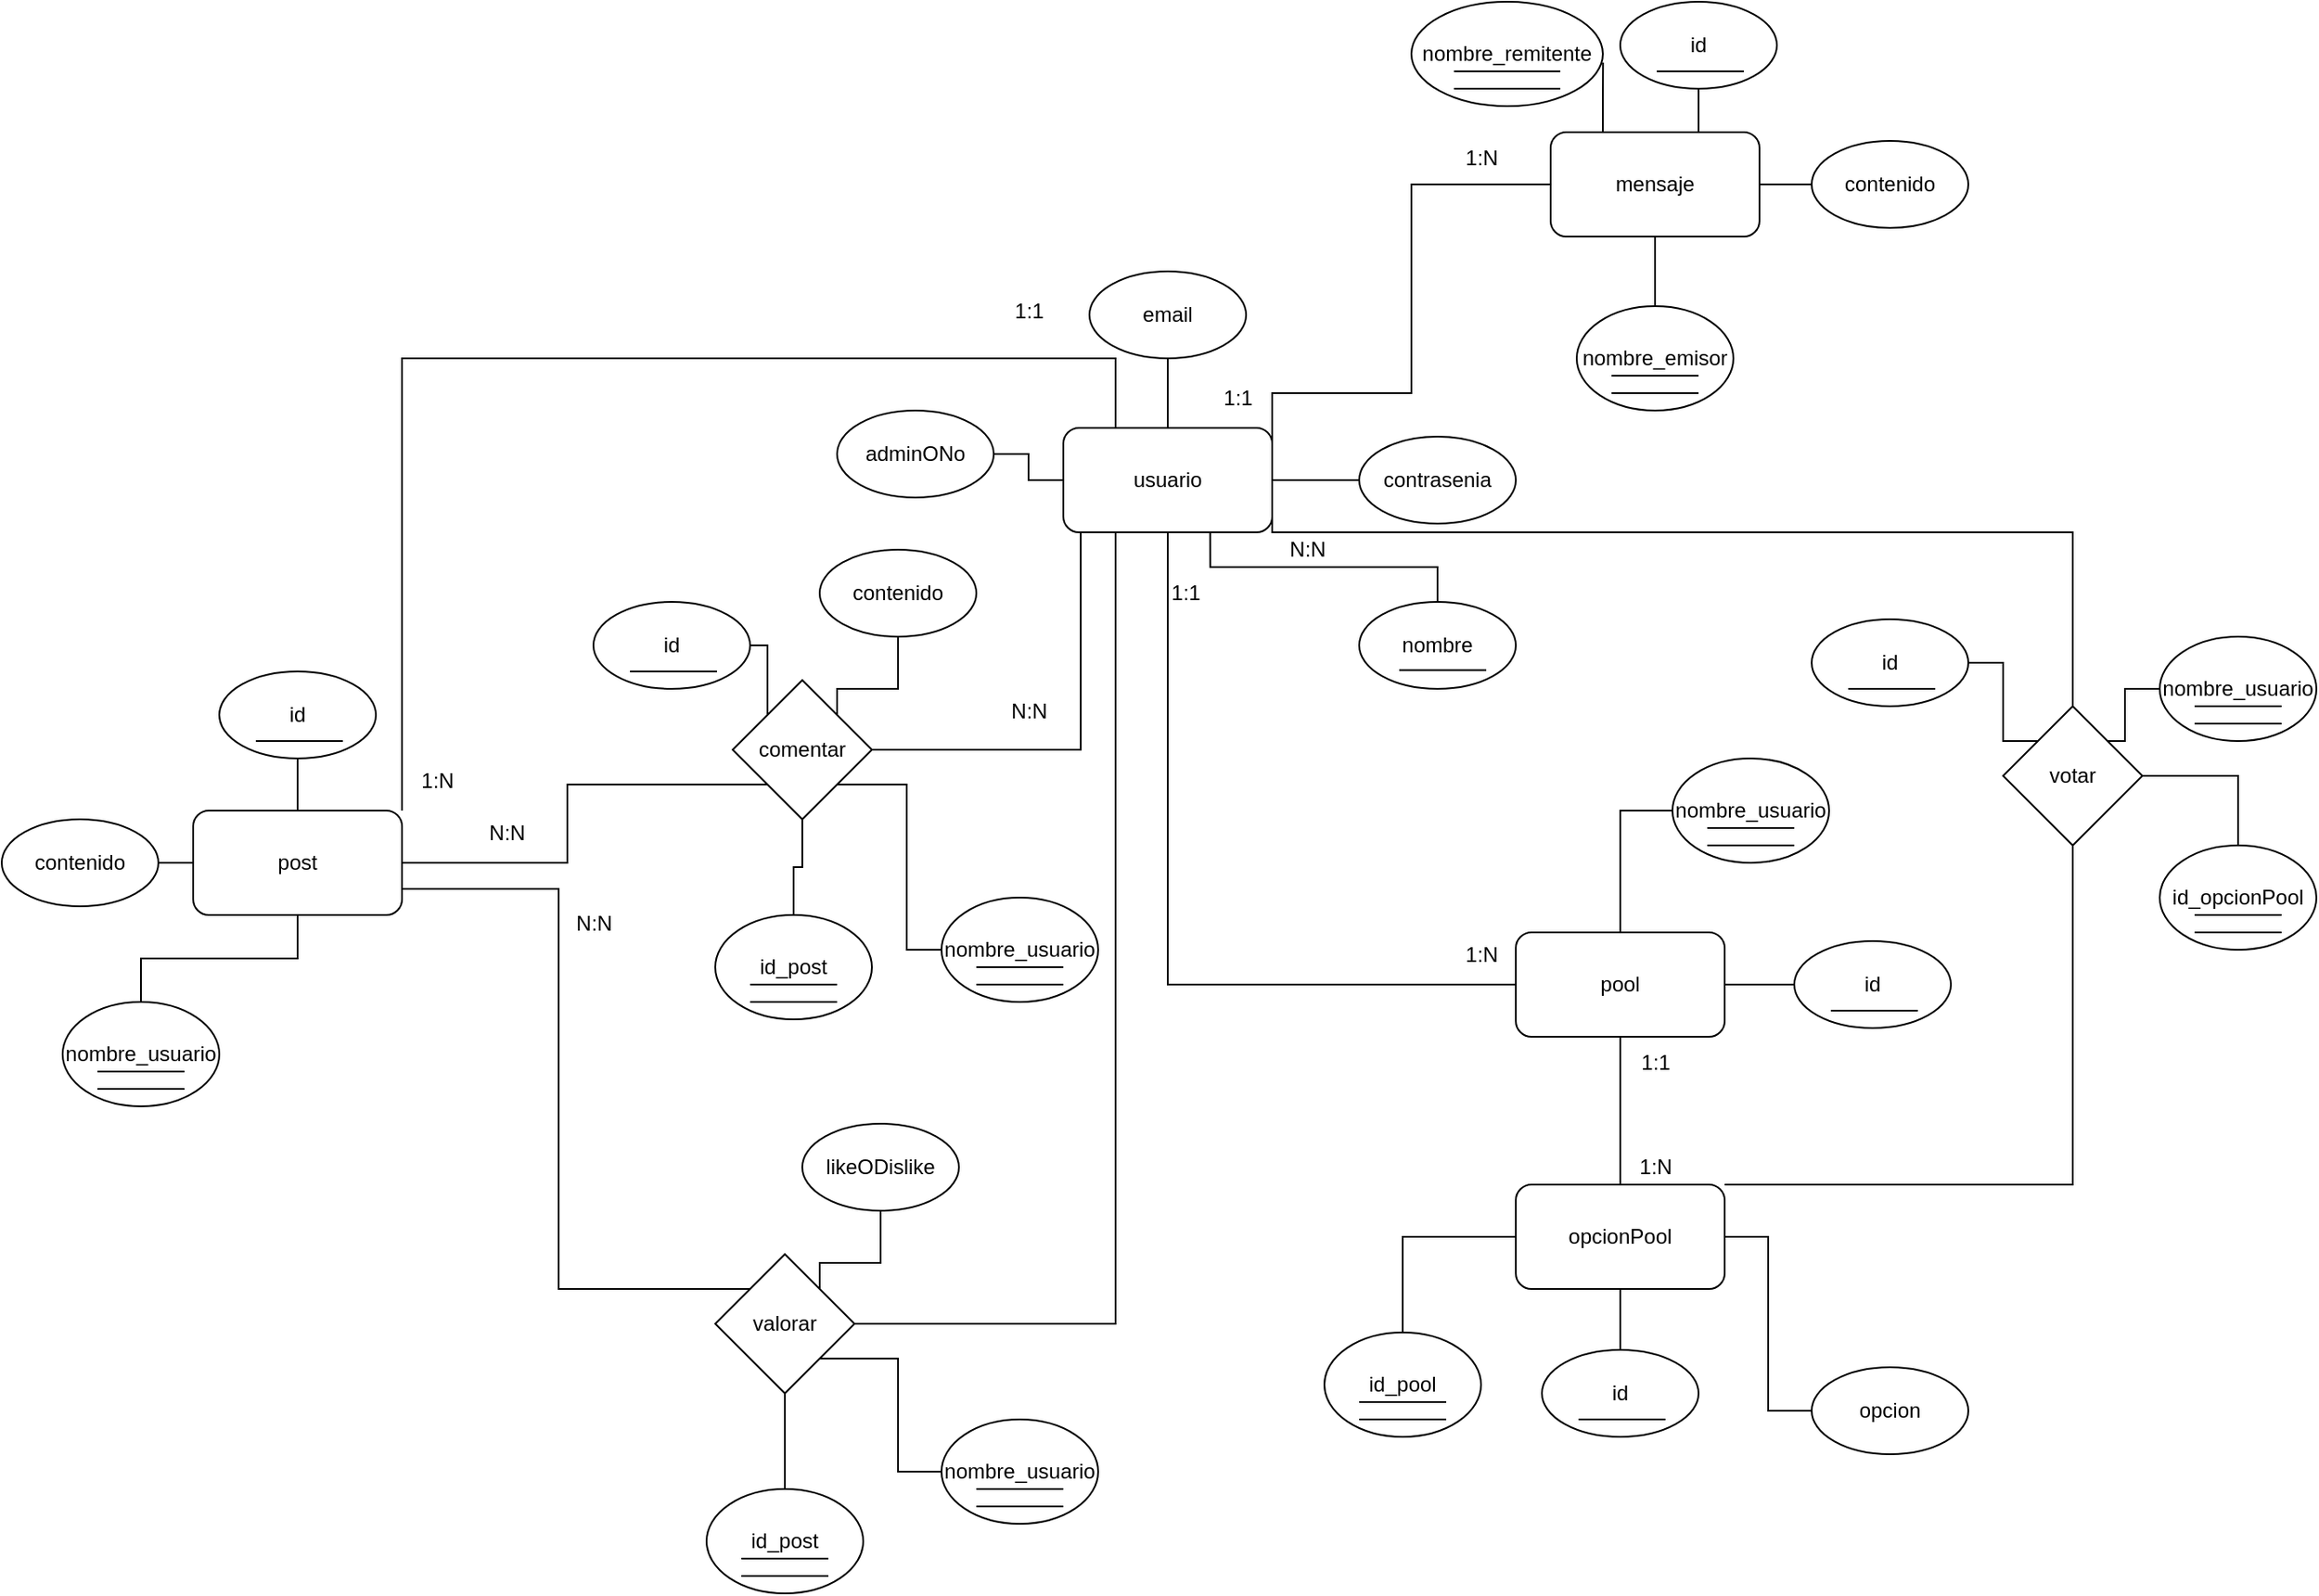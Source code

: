 <mxfile version="21.2.1" type="device">
  <diagram name="Página-1" id="gjPFH6qhqERszsmAGIeW">
    <mxGraphModel dx="2823" dy="2674" grid="1" gridSize="10" guides="1" tooltips="1" connect="1" arrows="1" fold="1" page="1" pageScale="1" pageWidth="827" pageHeight="1169" math="0" shadow="0">
      <root>
        <mxCell id="0" />
        <mxCell id="1" parent="0" />
        <mxCell id="IjSkQmt7Pv5R0Hn1wKeA-27" style="edgeStyle=orthogonalEdgeStyle;rounded=0;orthogonalLoop=1;jettySize=auto;html=1;exitX=0.5;exitY=0;exitDx=0;exitDy=0;entryX=0.5;entryY=1;entryDx=0;entryDy=0;endArrow=none;endFill=0;" parent="1" source="IjSkQmt7Pv5R0Hn1wKeA-3" target="IjSkQmt7Pv5R0Hn1wKeA-8" edge="1">
          <mxGeometry relative="1" as="geometry" />
        </mxCell>
        <mxCell id="IjSkQmt7Pv5R0Hn1wKeA-40" style="edgeStyle=orthogonalEdgeStyle;rounded=0;orthogonalLoop=1;jettySize=auto;html=1;exitX=0;exitY=0.75;exitDx=0;exitDy=0;entryX=1;entryY=0.5;entryDx=0;entryDy=0;endArrow=none;endFill=0;" parent="1" source="IjSkQmt7Pv5R0Hn1wKeA-3" target="IjSkQmt7Pv5R0Hn1wKeA-38" edge="1">
          <mxGeometry relative="1" as="geometry">
            <Array as="points">
              <mxPoint x="360" y="195" />
              <mxPoint x="360" y="335" />
            </Array>
          </mxGeometry>
        </mxCell>
        <mxCell id="IjSkQmt7Pv5R0Hn1wKeA-63" style="edgeStyle=orthogonalEdgeStyle;rounded=0;orthogonalLoop=1;jettySize=auto;html=1;exitX=0.25;exitY=0;exitDx=0;exitDy=0;entryX=1;entryY=0;entryDx=0;entryDy=0;endArrow=none;endFill=0;" parent="1" source="IjSkQmt7Pv5R0Hn1wKeA-3" target="IjSkQmt7Pv5R0Hn1wKeA-13" edge="1">
          <mxGeometry relative="1" as="geometry">
            <Array as="points">
              <mxPoint x="380" y="110" />
              <mxPoint x="-30" y="110" />
            </Array>
          </mxGeometry>
        </mxCell>
        <mxCell id="IjSkQmt7Pv5R0Hn1wKeA-113" style="edgeStyle=orthogonalEdgeStyle;rounded=0;orthogonalLoop=1;jettySize=auto;html=1;exitX=1;exitY=0.25;exitDx=0;exitDy=0;entryX=0;entryY=0.5;entryDx=0;entryDy=0;endArrow=none;endFill=0;" parent="1" source="IjSkQmt7Pv5R0Hn1wKeA-3" target="IjSkQmt7Pv5R0Hn1wKeA-90" edge="1">
          <mxGeometry relative="1" as="geometry">
            <Array as="points">
              <mxPoint x="470" y="130" />
              <mxPoint x="550" y="130" />
              <mxPoint x="550" y="10" />
            </Array>
          </mxGeometry>
        </mxCell>
        <mxCell id="IjSkQmt7Pv5R0Hn1wKeA-123" style="edgeStyle=orthogonalEdgeStyle;rounded=0;orthogonalLoop=1;jettySize=auto;html=1;exitX=0;exitY=0.5;exitDx=0;exitDy=0;entryX=1;entryY=0.5;entryDx=0;entryDy=0;endArrow=none;endFill=0;" parent="1" source="IjSkQmt7Pv5R0Hn1wKeA-3" target="IjSkQmt7Pv5R0Hn1wKeA-122" edge="1">
          <mxGeometry relative="1" as="geometry" />
        </mxCell>
        <mxCell id="IjSkQmt7Pv5R0Hn1wKeA-156" style="edgeStyle=orthogonalEdgeStyle;rounded=0;orthogonalLoop=1;jettySize=auto;html=1;exitX=0.5;exitY=1;exitDx=0;exitDy=0;entryX=0;entryY=0.5;entryDx=0;entryDy=0;endArrow=none;endFill=0;" parent="1" source="IjSkQmt7Pv5R0Hn1wKeA-3" target="IjSkQmt7Pv5R0Hn1wKeA-124" edge="1">
          <mxGeometry relative="1" as="geometry" />
        </mxCell>
        <mxCell id="IjSkQmt7Pv5R0Hn1wKeA-166" style="edgeStyle=orthogonalEdgeStyle;rounded=0;orthogonalLoop=1;jettySize=auto;html=1;exitX=1;exitY=0.75;exitDx=0;exitDy=0;entryX=0.5;entryY=0;entryDx=0;entryDy=0;endArrow=none;endFill=0;" parent="1" source="IjSkQmt7Pv5R0Hn1wKeA-3" target="IjSkQmt7Pv5R0Hn1wKeA-167" edge="1">
          <mxGeometry relative="1" as="geometry">
            <mxPoint x="930" y="310" as="targetPoint" />
            <Array as="points">
              <mxPoint x="470" y="210" />
              <mxPoint x="930" y="210" />
            </Array>
          </mxGeometry>
        </mxCell>
        <mxCell id="IjSkQmt7Pv5R0Hn1wKeA-3" value="usuario" style="rounded=1;whiteSpace=wrap;html=1;" parent="1" vertex="1">
          <mxGeometry x="350" y="150" width="120" height="60" as="geometry" />
        </mxCell>
        <mxCell id="IjSkQmt7Pv5R0Hn1wKeA-9" style="edgeStyle=orthogonalEdgeStyle;rounded=0;orthogonalLoop=1;jettySize=auto;html=1;exitX=0.5;exitY=0;exitDx=0;exitDy=0;entryX=0.703;entryY=0.994;entryDx=0;entryDy=0;endArrow=none;endFill=0;entryPerimeter=0;" parent="1" source="IjSkQmt7Pv5R0Hn1wKeA-5" target="IjSkQmt7Pv5R0Hn1wKeA-3" edge="1">
          <mxGeometry relative="1" as="geometry" />
        </mxCell>
        <mxCell id="IjSkQmt7Pv5R0Hn1wKeA-10" style="edgeStyle=orthogonalEdgeStyle;rounded=0;orthogonalLoop=1;jettySize=auto;html=1;exitX=0;exitY=0.5;exitDx=0;exitDy=0;entryX=1;entryY=0.5;entryDx=0;entryDy=0;endArrow=none;endFill=0;" parent="1" source="IjSkQmt7Pv5R0Hn1wKeA-6" target="IjSkQmt7Pv5R0Hn1wKeA-3" edge="1">
          <mxGeometry relative="1" as="geometry" />
        </mxCell>
        <mxCell id="IjSkQmt7Pv5R0Hn1wKeA-6" value="contrasenia" style="ellipse;whiteSpace=wrap;html=1;" parent="1" vertex="1">
          <mxGeometry x="520" y="155" width="90" height="50" as="geometry" />
        </mxCell>
        <mxCell id="IjSkQmt7Pv5R0Hn1wKeA-8" value="email" style="ellipse;whiteSpace=wrap;html=1;" parent="1" vertex="1">
          <mxGeometry x="365" y="60" width="90" height="50" as="geometry" />
        </mxCell>
        <mxCell id="IjSkQmt7Pv5R0Hn1wKeA-28" style="edgeStyle=orthogonalEdgeStyle;rounded=0;orthogonalLoop=1;jettySize=auto;html=1;exitX=0.5;exitY=0;exitDx=0;exitDy=0;entryX=0.5;entryY=1;entryDx=0;entryDy=0;endArrow=none;endFill=0;" parent="1" source="IjSkQmt7Pv5R0Hn1wKeA-13" target="IjSkQmt7Pv5R0Hn1wKeA-18" edge="1">
          <mxGeometry relative="1" as="geometry" />
        </mxCell>
        <mxCell id="IjSkQmt7Pv5R0Hn1wKeA-33" style="edgeStyle=orthogonalEdgeStyle;rounded=0;orthogonalLoop=1;jettySize=auto;html=1;exitX=0.5;exitY=1;exitDx=0;exitDy=0;entryX=0.5;entryY=0;entryDx=0;entryDy=0;endArrow=none;endFill=0;" parent="1" source="IjSkQmt7Pv5R0Hn1wKeA-13" target="IjSkQmt7Pv5R0Hn1wKeA-17" edge="1">
          <mxGeometry relative="1" as="geometry" />
        </mxCell>
        <mxCell id="IjSkQmt7Pv5R0Hn1wKeA-34" style="edgeStyle=orthogonalEdgeStyle;rounded=0;orthogonalLoop=1;jettySize=auto;html=1;exitX=0;exitY=0.5;exitDx=0;exitDy=0;entryX=1;entryY=0.5;entryDx=0;entryDy=0;endArrow=none;endFill=0;" parent="1" source="IjSkQmt7Pv5R0Hn1wKeA-13" target="IjSkQmt7Pv5R0Hn1wKeA-23" edge="1">
          <mxGeometry relative="1" as="geometry" />
        </mxCell>
        <mxCell id="IjSkQmt7Pv5R0Hn1wKeA-39" style="edgeStyle=orthogonalEdgeStyle;rounded=0;orthogonalLoop=1;jettySize=auto;html=1;entryX=0;entryY=1;entryDx=0;entryDy=0;endArrow=none;endFill=0;" parent="1" source="IjSkQmt7Pv5R0Hn1wKeA-13" target="IjSkQmt7Pv5R0Hn1wKeA-38" edge="1">
          <mxGeometry relative="1" as="geometry" />
        </mxCell>
        <mxCell id="IjSkQmt7Pv5R0Hn1wKeA-13" value="post" style="rounded=1;whiteSpace=wrap;html=1;" parent="1" vertex="1">
          <mxGeometry x="-150" y="370" width="120" height="60" as="geometry" />
        </mxCell>
        <mxCell id="IjSkQmt7Pv5R0Hn1wKeA-23" value="contenido&lt;br&gt;" style="ellipse;whiteSpace=wrap;html=1;" parent="1" vertex="1">
          <mxGeometry x="-260" y="375" width="90" height="50" as="geometry" />
        </mxCell>
        <mxCell id="IjSkQmt7Pv5R0Hn1wKeA-29" value="" style="group" parent="1" vertex="1" connectable="0">
          <mxGeometry x="520" y="250" width="90" height="50" as="geometry" />
        </mxCell>
        <mxCell id="IjSkQmt7Pv5R0Hn1wKeA-5" value="nombre" style="ellipse;whiteSpace=wrap;html=1;" parent="IjSkQmt7Pv5R0Hn1wKeA-29" vertex="1">
          <mxGeometry width="90" height="50" as="geometry" />
        </mxCell>
        <mxCell id="IjSkQmt7Pv5R0Hn1wKeA-15" value="" style="endArrow=none;html=1;rounded=0;" parent="IjSkQmt7Pv5R0Hn1wKeA-29" edge="1">
          <mxGeometry width="50" height="50" relative="1" as="geometry">
            <mxPoint x="23" y="39.31" as="sourcePoint" />
            <mxPoint x="73" y="39.31" as="targetPoint" />
          </mxGeometry>
        </mxCell>
        <mxCell id="IjSkQmt7Pv5R0Hn1wKeA-30" value="" style="group" parent="1" vertex="1" connectable="0">
          <mxGeometry x="-135" y="290" width="90" height="50" as="geometry" />
        </mxCell>
        <mxCell id="IjSkQmt7Pv5R0Hn1wKeA-18" value="id" style="ellipse;whiteSpace=wrap;html=1;" parent="IjSkQmt7Pv5R0Hn1wKeA-30" vertex="1">
          <mxGeometry width="90" height="50" as="geometry" />
        </mxCell>
        <mxCell id="IjSkQmt7Pv5R0Hn1wKeA-19" value="" style="endArrow=none;html=1;rounded=0;" parent="IjSkQmt7Pv5R0Hn1wKeA-30" edge="1">
          <mxGeometry width="50" height="50" relative="1" as="geometry">
            <mxPoint x="21" y="40" as="sourcePoint" />
            <mxPoint x="71" y="40" as="targetPoint" />
          </mxGeometry>
        </mxCell>
        <mxCell id="IjSkQmt7Pv5R0Hn1wKeA-31" value="" style="group" parent="1" vertex="1" connectable="0">
          <mxGeometry x="-225" y="480" width="90" height="60" as="geometry" />
        </mxCell>
        <mxCell id="IjSkQmt7Pv5R0Hn1wKeA-16" value="" style="endArrow=none;html=1;rounded=0;" parent="IjSkQmt7Pv5R0Hn1wKeA-31" edge="1">
          <mxGeometry width="50" height="50" relative="1" as="geometry">
            <mxPoint x="20" y="50" as="sourcePoint" />
            <mxPoint x="70" y="50" as="targetPoint" />
          </mxGeometry>
        </mxCell>
        <mxCell id="IjSkQmt7Pv5R0Hn1wKeA-17" value="nombre_usuario" style="ellipse;whiteSpace=wrap;html=1;" parent="IjSkQmt7Pv5R0Hn1wKeA-31" vertex="1">
          <mxGeometry width="90" height="60" as="geometry" />
        </mxCell>
        <mxCell id="IjSkQmt7Pv5R0Hn1wKeA-20" value="" style="endArrow=none;html=1;rounded=0;" parent="IjSkQmt7Pv5R0Hn1wKeA-31" edge="1">
          <mxGeometry width="50" height="50" relative="1" as="geometry">
            <mxPoint x="20" y="50" as="sourcePoint" />
            <mxPoint x="70" y="50" as="targetPoint" />
          </mxGeometry>
        </mxCell>
        <mxCell id="IjSkQmt7Pv5R0Hn1wKeA-21" value="" style="endArrow=none;html=1;rounded=0;" parent="IjSkQmt7Pv5R0Hn1wKeA-31" edge="1">
          <mxGeometry width="50" height="50" relative="1" as="geometry">
            <mxPoint x="20" y="40" as="sourcePoint" />
            <mxPoint x="70" y="40" as="targetPoint" />
          </mxGeometry>
        </mxCell>
        <mxCell id="IjSkQmt7Pv5R0Hn1wKeA-58" style="edgeStyle=orthogonalEdgeStyle;rounded=0;orthogonalLoop=1;jettySize=auto;html=1;exitX=1;exitY=1;exitDx=0;exitDy=0;entryX=0;entryY=0.5;entryDx=0;entryDy=0;endArrow=none;endFill=0;" parent="1" source="IjSkQmt7Pv5R0Hn1wKeA-38" target="IjSkQmt7Pv5R0Hn1wKeA-49" edge="1">
          <mxGeometry relative="1" as="geometry" />
        </mxCell>
        <mxCell id="IjSkQmt7Pv5R0Hn1wKeA-59" style="edgeStyle=orthogonalEdgeStyle;rounded=0;orthogonalLoop=1;jettySize=auto;html=1;exitX=0;exitY=0;exitDx=0;exitDy=0;entryX=0.983;entryY=0.383;entryDx=0;entryDy=0;endArrow=none;endFill=0;entryPerimeter=0;" parent="1" source="IjSkQmt7Pv5R0Hn1wKeA-38" target="IjSkQmt7Pv5R0Hn1wKeA-44" edge="1">
          <mxGeometry relative="1" as="geometry" />
        </mxCell>
        <mxCell id="IjSkQmt7Pv5R0Hn1wKeA-60" style="edgeStyle=orthogonalEdgeStyle;rounded=0;orthogonalLoop=1;jettySize=auto;html=1;exitX=1;exitY=0;exitDx=0;exitDy=0;entryX=0.5;entryY=1;entryDx=0;entryDy=0;endArrow=none;endFill=0;" parent="1" source="IjSkQmt7Pv5R0Hn1wKeA-38" target="IjSkQmt7Pv5R0Hn1wKeA-46" edge="1">
          <mxGeometry relative="1" as="geometry">
            <Array as="points">
              <mxPoint x="220" y="300" />
              <mxPoint x="255" y="300" />
            </Array>
          </mxGeometry>
        </mxCell>
        <mxCell id="IjSkQmt7Pv5R0Hn1wKeA-62" style="edgeStyle=orthogonalEdgeStyle;rounded=0;orthogonalLoop=1;jettySize=auto;html=1;exitX=0.5;exitY=1;exitDx=0;exitDy=0;entryX=0.5;entryY=0;entryDx=0;entryDy=0;endArrow=none;endFill=0;" parent="1" source="IjSkQmt7Pv5R0Hn1wKeA-38" target="IjSkQmt7Pv5R0Hn1wKeA-54" edge="1">
          <mxGeometry relative="1" as="geometry" />
        </mxCell>
        <mxCell id="IjSkQmt7Pv5R0Hn1wKeA-38" value="comentar" style="rhombus;whiteSpace=wrap;html=1;" parent="1" vertex="1">
          <mxGeometry x="160" y="295" width="80" height="80" as="geometry" />
        </mxCell>
        <mxCell id="IjSkQmt7Pv5R0Hn1wKeA-43" value="" style="group" parent="1" vertex="1" connectable="0">
          <mxGeometry x="80" y="250" width="90" height="50" as="geometry" />
        </mxCell>
        <mxCell id="IjSkQmt7Pv5R0Hn1wKeA-44" value="id" style="ellipse;whiteSpace=wrap;html=1;" parent="IjSkQmt7Pv5R0Hn1wKeA-43" vertex="1">
          <mxGeometry width="90" height="50" as="geometry" />
        </mxCell>
        <mxCell id="IjSkQmt7Pv5R0Hn1wKeA-45" value="" style="endArrow=none;html=1;rounded=0;" parent="IjSkQmt7Pv5R0Hn1wKeA-43" edge="1">
          <mxGeometry width="50" height="50" relative="1" as="geometry">
            <mxPoint x="21" y="40" as="sourcePoint" />
            <mxPoint x="71" y="40" as="targetPoint" />
          </mxGeometry>
        </mxCell>
        <mxCell id="IjSkQmt7Pv5R0Hn1wKeA-46" value="contenido&lt;br&gt;" style="ellipse;whiteSpace=wrap;html=1;" parent="1" vertex="1">
          <mxGeometry x="210" y="220" width="90" height="50" as="geometry" />
        </mxCell>
        <mxCell id="IjSkQmt7Pv5R0Hn1wKeA-47" value="" style="group" parent="1" vertex="1" connectable="0">
          <mxGeometry x="280" y="420" width="90" height="60" as="geometry" />
        </mxCell>
        <mxCell id="IjSkQmt7Pv5R0Hn1wKeA-48" value="" style="endArrow=none;html=1;rounded=0;" parent="IjSkQmt7Pv5R0Hn1wKeA-47" edge="1">
          <mxGeometry width="50" height="50" relative="1" as="geometry">
            <mxPoint x="20" y="50" as="sourcePoint" />
            <mxPoint x="70" y="50" as="targetPoint" />
          </mxGeometry>
        </mxCell>
        <mxCell id="IjSkQmt7Pv5R0Hn1wKeA-49" value="nombre_usuario" style="ellipse;whiteSpace=wrap;html=1;" parent="IjSkQmt7Pv5R0Hn1wKeA-47" vertex="1">
          <mxGeometry width="90" height="60" as="geometry" />
        </mxCell>
        <mxCell id="IjSkQmt7Pv5R0Hn1wKeA-50" value="" style="endArrow=none;html=1;rounded=0;" parent="IjSkQmt7Pv5R0Hn1wKeA-47" edge="1">
          <mxGeometry width="50" height="50" relative="1" as="geometry">
            <mxPoint x="20" y="50" as="sourcePoint" />
            <mxPoint x="70" y="50" as="targetPoint" />
          </mxGeometry>
        </mxCell>
        <mxCell id="IjSkQmt7Pv5R0Hn1wKeA-51" value="" style="endArrow=none;html=1;rounded=0;" parent="IjSkQmt7Pv5R0Hn1wKeA-47" edge="1">
          <mxGeometry width="50" height="50" relative="1" as="geometry">
            <mxPoint x="20" y="40" as="sourcePoint" />
            <mxPoint x="70" y="40" as="targetPoint" />
          </mxGeometry>
        </mxCell>
        <mxCell id="IjSkQmt7Pv5R0Hn1wKeA-52" value="" style="group" parent="1" vertex="1" connectable="0">
          <mxGeometry x="150" y="430" width="90" height="60" as="geometry" />
        </mxCell>
        <mxCell id="IjSkQmt7Pv5R0Hn1wKeA-53" value="" style="endArrow=none;html=1;rounded=0;" parent="IjSkQmt7Pv5R0Hn1wKeA-52" edge="1">
          <mxGeometry width="50" height="50" relative="1" as="geometry">
            <mxPoint x="20" y="50" as="sourcePoint" />
            <mxPoint x="70" y="50" as="targetPoint" />
          </mxGeometry>
        </mxCell>
        <mxCell id="IjSkQmt7Pv5R0Hn1wKeA-54" value="id_post" style="ellipse;whiteSpace=wrap;html=1;" parent="IjSkQmt7Pv5R0Hn1wKeA-52" vertex="1">
          <mxGeometry width="90" height="60" as="geometry" />
        </mxCell>
        <mxCell id="IjSkQmt7Pv5R0Hn1wKeA-55" value="" style="endArrow=none;html=1;rounded=0;" parent="IjSkQmt7Pv5R0Hn1wKeA-52" edge="1">
          <mxGeometry width="50" height="50" relative="1" as="geometry">
            <mxPoint x="20" y="50" as="sourcePoint" />
            <mxPoint x="70" y="50" as="targetPoint" />
          </mxGeometry>
        </mxCell>
        <mxCell id="IjSkQmt7Pv5R0Hn1wKeA-56" value="" style="endArrow=none;html=1;rounded=0;" parent="IjSkQmt7Pv5R0Hn1wKeA-52" edge="1">
          <mxGeometry width="50" height="50" relative="1" as="geometry">
            <mxPoint x="20" y="40" as="sourcePoint" />
            <mxPoint x="70" y="40" as="targetPoint" />
          </mxGeometry>
        </mxCell>
        <mxCell id="IjSkQmt7Pv5R0Hn1wKeA-64" value="1:N" style="text;html=1;align=center;verticalAlign=middle;resizable=0;points=[];autosize=1;strokeColor=none;fillColor=none;" parent="1" vertex="1">
          <mxGeometry x="-30" y="338" width="40" height="30" as="geometry" />
        </mxCell>
        <mxCell id="IjSkQmt7Pv5R0Hn1wKeA-65" value="1:1" style="text;html=1;align=center;verticalAlign=middle;resizable=0;points=[];autosize=1;strokeColor=none;fillColor=none;" parent="1" vertex="1">
          <mxGeometry x="310" y="68" width="40" height="30" as="geometry" />
        </mxCell>
        <mxCell id="IjSkQmt7Pv5R0Hn1wKeA-66" value="N:N" style="text;html=1;align=center;verticalAlign=middle;resizable=0;points=[];autosize=1;strokeColor=none;fillColor=none;" parent="1" vertex="1">
          <mxGeometry x="10" y="368" width="40" height="30" as="geometry" />
        </mxCell>
        <mxCell id="IjSkQmt7Pv5R0Hn1wKeA-67" value="N:N" style="text;html=1;align=center;verticalAlign=middle;resizable=0;points=[];autosize=1;strokeColor=none;fillColor=none;" parent="1" vertex="1">
          <mxGeometry x="310" y="298" width="40" height="30" as="geometry" />
        </mxCell>
        <mxCell id="IjSkQmt7Pv5R0Hn1wKeA-68" style="edgeStyle=orthogonalEdgeStyle;rounded=0;orthogonalLoop=1;jettySize=auto;html=1;exitX=1;exitY=1;exitDx=0;exitDy=0;entryX=0;entryY=0.5;entryDx=0;entryDy=0;endArrow=none;endFill=0;" parent="1" source="IjSkQmt7Pv5R0Hn1wKeA-72" target="IjSkQmt7Pv5R0Hn1wKeA-79" edge="1">
          <mxGeometry relative="1" as="geometry" />
        </mxCell>
        <mxCell id="IjSkQmt7Pv5R0Hn1wKeA-70" style="edgeStyle=orthogonalEdgeStyle;rounded=0;orthogonalLoop=1;jettySize=auto;html=1;exitX=1;exitY=0;exitDx=0;exitDy=0;entryX=0.5;entryY=1;entryDx=0;entryDy=0;endArrow=none;endFill=0;" parent="1" source="IjSkQmt7Pv5R0Hn1wKeA-72" target="IjSkQmt7Pv5R0Hn1wKeA-76" edge="1">
          <mxGeometry relative="1" as="geometry">
            <Array as="points">
              <mxPoint x="210" y="630" />
              <mxPoint x="245" y="630" />
            </Array>
          </mxGeometry>
        </mxCell>
        <mxCell id="IjSkQmt7Pv5R0Hn1wKeA-71" style="edgeStyle=orthogonalEdgeStyle;rounded=0;orthogonalLoop=1;jettySize=auto;html=1;exitX=0.5;exitY=1;exitDx=0;exitDy=0;entryX=0.5;entryY=0;entryDx=0;entryDy=0;endArrow=none;endFill=0;" parent="1" source="IjSkQmt7Pv5R0Hn1wKeA-72" target="IjSkQmt7Pv5R0Hn1wKeA-84" edge="1">
          <mxGeometry relative="1" as="geometry" />
        </mxCell>
        <mxCell id="IjSkQmt7Pv5R0Hn1wKeA-88" style="edgeStyle=orthogonalEdgeStyle;rounded=0;orthogonalLoop=1;jettySize=auto;html=1;exitX=0;exitY=0;exitDx=0;exitDy=0;entryX=1;entryY=0.75;entryDx=0;entryDy=0;endArrow=none;endFill=0;" parent="1" source="IjSkQmt7Pv5R0Hn1wKeA-72" target="IjSkQmt7Pv5R0Hn1wKeA-13" edge="1">
          <mxGeometry relative="1" as="geometry" />
        </mxCell>
        <mxCell id="IjSkQmt7Pv5R0Hn1wKeA-89" style="edgeStyle=orthogonalEdgeStyle;rounded=0;orthogonalLoop=1;jettySize=auto;html=1;exitX=1;exitY=0.5;exitDx=0;exitDy=0;entryX=0.25;entryY=1;entryDx=0;entryDy=0;endArrow=none;endFill=0;" parent="1" source="IjSkQmt7Pv5R0Hn1wKeA-72" target="IjSkQmt7Pv5R0Hn1wKeA-3" edge="1">
          <mxGeometry relative="1" as="geometry">
            <Array as="points">
              <mxPoint x="380" y="665" />
            </Array>
          </mxGeometry>
        </mxCell>
        <mxCell id="IjSkQmt7Pv5R0Hn1wKeA-72" value="valorar" style="rhombus;whiteSpace=wrap;html=1;" parent="1" vertex="1">
          <mxGeometry x="150" y="625" width="80" height="80" as="geometry" />
        </mxCell>
        <mxCell id="IjSkQmt7Pv5R0Hn1wKeA-76" value="likeODislike" style="ellipse;whiteSpace=wrap;html=1;" parent="1" vertex="1">
          <mxGeometry x="200" y="550" width="90" height="50" as="geometry" />
        </mxCell>
        <mxCell id="IjSkQmt7Pv5R0Hn1wKeA-77" value="" style="group" parent="1" vertex="1" connectable="0">
          <mxGeometry x="280" y="720" width="90" height="60" as="geometry" />
        </mxCell>
        <mxCell id="IjSkQmt7Pv5R0Hn1wKeA-78" value="" style="endArrow=none;html=1;rounded=0;" parent="IjSkQmt7Pv5R0Hn1wKeA-77" edge="1">
          <mxGeometry width="50" height="50" relative="1" as="geometry">
            <mxPoint x="20" y="50" as="sourcePoint" />
            <mxPoint x="70" y="50" as="targetPoint" />
          </mxGeometry>
        </mxCell>
        <mxCell id="IjSkQmt7Pv5R0Hn1wKeA-79" value="nombre_usuario" style="ellipse;whiteSpace=wrap;html=1;" parent="IjSkQmt7Pv5R0Hn1wKeA-77" vertex="1">
          <mxGeometry width="90" height="60" as="geometry" />
        </mxCell>
        <mxCell id="IjSkQmt7Pv5R0Hn1wKeA-80" value="" style="endArrow=none;html=1;rounded=0;" parent="IjSkQmt7Pv5R0Hn1wKeA-77" edge="1">
          <mxGeometry width="50" height="50" relative="1" as="geometry">
            <mxPoint x="20" y="50" as="sourcePoint" />
            <mxPoint x="70" y="50" as="targetPoint" />
          </mxGeometry>
        </mxCell>
        <mxCell id="IjSkQmt7Pv5R0Hn1wKeA-81" value="" style="endArrow=none;html=1;rounded=0;" parent="IjSkQmt7Pv5R0Hn1wKeA-77" edge="1">
          <mxGeometry width="50" height="50" relative="1" as="geometry">
            <mxPoint x="20" y="40" as="sourcePoint" />
            <mxPoint x="70" y="40" as="targetPoint" />
          </mxGeometry>
        </mxCell>
        <mxCell id="IjSkQmt7Pv5R0Hn1wKeA-82" value="" style="group" parent="1" vertex="1" connectable="0">
          <mxGeometry x="145" y="760" width="90" height="60" as="geometry" />
        </mxCell>
        <mxCell id="IjSkQmt7Pv5R0Hn1wKeA-83" value="" style="endArrow=none;html=1;rounded=0;" parent="IjSkQmt7Pv5R0Hn1wKeA-82" edge="1">
          <mxGeometry width="50" height="50" relative="1" as="geometry">
            <mxPoint x="20" y="50" as="sourcePoint" />
            <mxPoint x="70" y="50" as="targetPoint" />
          </mxGeometry>
        </mxCell>
        <mxCell id="IjSkQmt7Pv5R0Hn1wKeA-84" value="id_post" style="ellipse;whiteSpace=wrap;html=1;" parent="IjSkQmt7Pv5R0Hn1wKeA-82" vertex="1">
          <mxGeometry width="90" height="60" as="geometry" />
        </mxCell>
        <mxCell id="IjSkQmt7Pv5R0Hn1wKeA-85" value="" style="endArrow=none;html=1;rounded=0;" parent="IjSkQmt7Pv5R0Hn1wKeA-82" edge="1">
          <mxGeometry width="50" height="50" relative="1" as="geometry">
            <mxPoint x="20" y="50" as="sourcePoint" />
            <mxPoint x="70" y="50" as="targetPoint" />
          </mxGeometry>
        </mxCell>
        <mxCell id="IjSkQmt7Pv5R0Hn1wKeA-86" value="" style="endArrow=none;html=1;rounded=0;" parent="IjSkQmt7Pv5R0Hn1wKeA-82" edge="1">
          <mxGeometry width="50" height="50" relative="1" as="geometry">
            <mxPoint x="20" y="40" as="sourcePoint" />
            <mxPoint x="70" y="40" as="targetPoint" />
          </mxGeometry>
        </mxCell>
        <mxCell id="IjSkQmt7Pv5R0Hn1wKeA-114" style="edgeStyle=orthogonalEdgeStyle;rounded=0;orthogonalLoop=1;jettySize=auto;html=1;exitX=0.5;exitY=1;exitDx=0;exitDy=0;entryX=0.5;entryY=0;entryDx=0;entryDy=0;endArrow=none;endFill=0;" parent="1" source="IjSkQmt7Pv5R0Hn1wKeA-90" target="IjSkQmt7Pv5R0Hn1wKeA-102" edge="1">
          <mxGeometry relative="1" as="geometry" />
        </mxCell>
        <mxCell id="IjSkQmt7Pv5R0Hn1wKeA-115" style="edgeStyle=orthogonalEdgeStyle;rounded=0;orthogonalLoop=1;jettySize=auto;html=1;exitX=1;exitY=0.5;exitDx=0;exitDy=0;entryX=0;entryY=0.5;entryDx=0;entryDy=0;endArrow=none;endFill=0;" parent="1" source="IjSkQmt7Pv5R0Hn1wKeA-90" target="IjSkQmt7Pv5R0Hn1wKeA-99" edge="1">
          <mxGeometry relative="1" as="geometry" />
        </mxCell>
        <mxCell id="IjSkQmt7Pv5R0Hn1wKeA-116" style="edgeStyle=orthogonalEdgeStyle;rounded=0;orthogonalLoop=1;jettySize=auto;html=1;exitX=0.75;exitY=0;exitDx=0;exitDy=0;entryX=0.5;entryY=1;entryDx=0;entryDy=0;endArrow=none;endFill=0;" parent="1" source="IjSkQmt7Pv5R0Hn1wKeA-90" target="IjSkQmt7Pv5R0Hn1wKeA-92" edge="1">
          <mxGeometry relative="1" as="geometry" />
        </mxCell>
        <mxCell id="IjSkQmt7Pv5R0Hn1wKeA-121" style="edgeStyle=orthogonalEdgeStyle;rounded=0;orthogonalLoop=1;jettySize=auto;html=1;exitX=0.25;exitY=0;exitDx=0;exitDy=0;endArrow=none;endFill=0;" parent="1" source="IjSkQmt7Pv5R0Hn1wKeA-90" edge="1">
          <mxGeometry relative="1" as="geometry">
            <mxPoint x="660.111" y="-60.0" as="targetPoint" />
          </mxGeometry>
        </mxCell>
        <mxCell id="IjSkQmt7Pv5R0Hn1wKeA-90" value="mensaje" style="rounded=1;whiteSpace=wrap;html=1;" parent="1" vertex="1">
          <mxGeometry x="630" y="-20" width="120" height="60" as="geometry" />
        </mxCell>
        <mxCell id="IjSkQmt7Pv5R0Hn1wKeA-91" value="" style="group" parent="1" vertex="1" connectable="0">
          <mxGeometry x="670" y="-95" width="90" height="50" as="geometry" />
        </mxCell>
        <mxCell id="IjSkQmt7Pv5R0Hn1wKeA-92" value="id" style="ellipse;whiteSpace=wrap;html=1;" parent="IjSkQmt7Pv5R0Hn1wKeA-91" vertex="1">
          <mxGeometry width="90" height="50" as="geometry" />
        </mxCell>
        <mxCell id="IjSkQmt7Pv5R0Hn1wKeA-93" value="" style="endArrow=none;html=1;rounded=0;" parent="IjSkQmt7Pv5R0Hn1wKeA-91" edge="1">
          <mxGeometry width="50" height="50" relative="1" as="geometry">
            <mxPoint x="21" y="40" as="sourcePoint" />
            <mxPoint x="71" y="40" as="targetPoint" />
          </mxGeometry>
        </mxCell>
        <mxCell id="IjSkQmt7Pv5R0Hn1wKeA-97" value="N:N" style="text;html=1;align=center;verticalAlign=middle;resizable=0;points=[];autosize=1;strokeColor=none;fillColor=none;" parent="1" vertex="1">
          <mxGeometry x="60" y="420" width="40" height="30" as="geometry" />
        </mxCell>
        <mxCell id="IjSkQmt7Pv5R0Hn1wKeA-98" value="N:N" style="text;html=1;align=center;verticalAlign=middle;resizable=0;points=[];autosize=1;strokeColor=none;fillColor=none;" parent="1" vertex="1">
          <mxGeometry x="470" y="205" width="40" height="30" as="geometry" />
        </mxCell>
        <mxCell id="IjSkQmt7Pv5R0Hn1wKeA-99" value="contenido&lt;br&gt;" style="ellipse;whiteSpace=wrap;html=1;" parent="1" vertex="1">
          <mxGeometry x="780" y="-15" width="90" height="50" as="geometry" />
        </mxCell>
        <mxCell id="IjSkQmt7Pv5R0Hn1wKeA-100" value="" style="group" parent="1" vertex="1" connectable="0">
          <mxGeometry x="645" y="80" width="90" height="60" as="geometry" />
        </mxCell>
        <mxCell id="IjSkQmt7Pv5R0Hn1wKeA-101" value="" style="endArrow=none;html=1;rounded=0;" parent="IjSkQmt7Pv5R0Hn1wKeA-100" edge="1">
          <mxGeometry width="50" height="50" relative="1" as="geometry">
            <mxPoint x="20" y="50" as="sourcePoint" />
            <mxPoint x="70" y="50" as="targetPoint" />
          </mxGeometry>
        </mxCell>
        <mxCell id="IjSkQmt7Pv5R0Hn1wKeA-102" value="nombre_emisor" style="ellipse;whiteSpace=wrap;html=1;" parent="IjSkQmt7Pv5R0Hn1wKeA-100" vertex="1">
          <mxGeometry width="90" height="60" as="geometry" />
        </mxCell>
        <mxCell id="IjSkQmt7Pv5R0Hn1wKeA-103" value="" style="endArrow=none;html=1;rounded=0;" parent="IjSkQmt7Pv5R0Hn1wKeA-100" edge="1">
          <mxGeometry width="50" height="50" relative="1" as="geometry">
            <mxPoint x="20" y="50" as="sourcePoint" />
            <mxPoint x="70" y="50" as="targetPoint" />
          </mxGeometry>
        </mxCell>
        <mxCell id="IjSkQmt7Pv5R0Hn1wKeA-104" value="" style="endArrow=none;html=1;rounded=0;" parent="IjSkQmt7Pv5R0Hn1wKeA-100" edge="1">
          <mxGeometry width="50" height="50" relative="1" as="geometry">
            <mxPoint x="20" y="40" as="sourcePoint" />
            <mxPoint x="70" y="40" as="targetPoint" />
          </mxGeometry>
        </mxCell>
        <mxCell id="IjSkQmt7Pv5R0Hn1wKeA-105" value="" style="group" parent="1" vertex="1" connectable="0">
          <mxGeometry x="550" y="-95" width="110" height="60" as="geometry" />
        </mxCell>
        <mxCell id="IjSkQmt7Pv5R0Hn1wKeA-106" value="" style="endArrow=none;html=1;rounded=0;" parent="IjSkQmt7Pv5R0Hn1wKeA-105" edge="1">
          <mxGeometry width="50" height="50" relative="1" as="geometry">
            <mxPoint x="24.444" y="50" as="sourcePoint" />
            <mxPoint x="85.556" y="50" as="targetPoint" />
          </mxGeometry>
        </mxCell>
        <mxCell id="IjSkQmt7Pv5R0Hn1wKeA-107" value="nombre_remitente" style="ellipse;whiteSpace=wrap;html=1;" parent="IjSkQmt7Pv5R0Hn1wKeA-105" vertex="1">
          <mxGeometry width="110.0" height="60" as="geometry" />
        </mxCell>
        <mxCell id="IjSkQmt7Pv5R0Hn1wKeA-108" value="" style="endArrow=none;html=1;rounded=0;" parent="IjSkQmt7Pv5R0Hn1wKeA-105" edge="1">
          <mxGeometry width="50" height="50" relative="1" as="geometry">
            <mxPoint x="24.444" y="50" as="sourcePoint" />
            <mxPoint x="85.556" y="50" as="targetPoint" />
          </mxGeometry>
        </mxCell>
        <mxCell id="IjSkQmt7Pv5R0Hn1wKeA-109" value="" style="endArrow=none;html=1;rounded=0;" parent="IjSkQmt7Pv5R0Hn1wKeA-105" edge="1">
          <mxGeometry width="50" height="50" relative="1" as="geometry">
            <mxPoint x="24.444" y="40" as="sourcePoint" />
            <mxPoint x="85.556" y="40" as="targetPoint" />
          </mxGeometry>
        </mxCell>
        <mxCell id="IjSkQmt7Pv5R0Hn1wKeA-111" value="1:N" style="text;html=1;align=center;verticalAlign=middle;resizable=0;points=[];autosize=1;strokeColor=none;fillColor=none;" parent="1" vertex="1">
          <mxGeometry x="570" y="-20" width="40" height="30" as="geometry" />
        </mxCell>
        <mxCell id="IjSkQmt7Pv5R0Hn1wKeA-112" value="1:1" style="text;html=1;align=center;verticalAlign=middle;resizable=0;points=[];autosize=1;strokeColor=none;fillColor=none;" parent="1" vertex="1">
          <mxGeometry x="430" y="118" width="40" height="30" as="geometry" />
        </mxCell>
        <mxCell id="IjSkQmt7Pv5R0Hn1wKeA-122" value="adminONo" style="ellipse;whiteSpace=wrap;html=1;" parent="1" vertex="1">
          <mxGeometry x="220" y="140" width="90" height="50" as="geometry" />
        </mxCell>
        <mxCell id="IjSkQmt7Pv5R0Hn1wKeA-153" style="edgeStyle=orthogonalEdgeStyle;rounded=0;orthogonalLoop=1;jettySize=auto;html=1;exitX=1;exitY=0.5;exitDx=0;exitDy=0;endArrow=none;endFill=0;" parent="1" source="IjSkQmt7Pv5R0Hn1wKeA-124" target="IjSkQmt7Pv5R0Hn1wKeA-151" edge="1">
          <mxGeometry relative="1" as="geometry" />
        </mxCell>
        <mxCell id="IjSkQmt7Pv5R0Hn1wKeA-164" style="edgeStyle=orthogonalEdgeStyle;rounded=0;orthogonalLoop=1;jettySize=auto;html=1;exitX=0.5;exitY=0;exitDx=0;exitDy=0;entryX=0;entryY=0.5;entryDx=0;entryDy=0;endArrow=none;endFill=0;" parent="1" source="IjSkQmt7Pv5R0Hn1wKeA-124" target="IjSkQmt7Pv5R0Hn1wKeA-161" edge="1">
          <mxGeometry relative="1" as="geometry" />
        </mxCell>
        <mxCell id="IjSkQmt7Pv5R0Hn1wKeA-124" value="pool" style="rounded=1;whiteSpace=wrap;html=1;" parent="1" vertex="1">
          <mxGeometry x="610" y="440" width="120" height="60" as="geometry" />
        </mxCell>
        <mxCell id="IjSkQmt7Pv5R0Hn1wKeA-141" style="edgeStyle=orthogonalEdgeStyle;rounded=0;orthogonalLoop=1;jettySize=auto;html=1;entryX=0;entryY=0.5;entryDx=0;entryDy=0;endArrow=none;endFill=0;" parent="1" source="IjSkQmt7Pv5R0Hn1wKeA-126" target="IjSkQmt7Pv5R0Hn1wKeA-131" edge="1">
          <mxGeometry relative="1" as="geometry" />
        </mxCell>
        <mxCell id="IjSkQmt7Pv5R0Hn1wKeA-142" style="edgeStyle=orthogonalEdgeStyle;rounded=0;orthogonalLoop=1;jettySize=auto;html=1;exitX=0.5;exitY=1;exitDx=0;exitDy=0;entryX=0.5;entryY=0;entryDx=0;entryDy=0;endArrow=none;endFill=0;" parent="1" source="IjSkQmt7Pv5R0Hn1wKeA-126" target="IjSkQmt7Pv5R0Hn1wKeA-128" edge="1">
          <mxGeometry relative="1" as="geometry" />
        </mxCell>
        <mxCell id="IjSkQmt7Pv5R0Hn1wKeA-143" style="edgeStyle=orthogonalEdgeStyle;rounded=0;orthogonalLoop=1;jettySize=auto;html=1;exitX=0;exitY=0.5;exitDx=0;exitDy=0;endArrow=none;endFill=0;" parent="1" source="IjSkQmt7Pv5R0Hn1wKeA-126" target="IjSkQmt7Pv5R0Hn1wKeA-138" edge="1">
          <mxGeometry relative="1" as="geometry" />
        </mxCell>
        <mxCell id="IjSkQmt7Pv5R0Hn1wKeA-144" style="edgeStyle=orthogonalEdgeStyle;rounded=0;orthogonalLoop=1;jettySize=auto;html=1;entryX=0.5;entryY=1;entryDx=0;entryDy=0;endArrow=none;endFill=0;" parent="1" source="IjSkQmt7Pv5R0Hn1wKeA-126" target="IjSkQmt7Pv5R0Hn1wKeA-124" edge="1">
          <mxGeometry relative="1" as="geometry" />
        </mxCell>
        <mxCell id="IjSkQmt7Pv5R0Hn1wKeA-165" style="edgeStyle=orthogonalEdgeStyle;rounded=0;orthogonalLoop=1;jettySize=auto;html=1;exitX=1;exitY=0;exitDx=0;exitDy=0;entryX=0.5;entryY=1;entryDx=0;entryDy=0;endArrow=none;endFill=0;" parent="1" source="IjSkQmt7Pv5R0Hn1wKeA-126" target="IjSkQmt7Pv5R0Hn1wKeA-167" edge="1">
          <mxGeometry relative="1" as="geometry">
            <mxPoint x="960" y="480" as="targetPoint" />
            <Array as="points">
              <mxPoint x="930" y="585" />
            </Array>
          </mxGeometry>
        </mxCell>
        <mxCell id="IjSkQmt7Pv5R0Hn1wKeA-126" value="opcionPool" style="rounded=1;whiteSpace=wrap;html=1;" parent="1" vertex="1">
          <mxGeometry x="610" y="585" width="120" height="60" as="geometry" />
        </mxCell>
        <mxCell id="IjSkQmt7Pv5R0Hn1wKeA-127" value="" style="group" parent="1" vertex="1" connectable="0">
          <mxGeometry x="625" y="680" width="90" height="50" as="geometry" />
        </mxCell>
        <mxCell id="IjSkQmt7Pv5R0Hn1wKeA-128" value="id" style="ellipse;whiteSpace=wrap;html=1;" parent="IjSkQmt7Pv5R0Hn1wKeA-127" vertex="1">
          <mxGeometry width="90" height="50" as="geometry" />
        </mxCell>
        <mxCell id="IjSkQmt7Pv5R0Hn1wKeA-129" value="" style="endArrow=none;html=1;rounded=0;" parent="IjSkQmt7Pv5R0Hn1wKeA-127" edge="1">
          <mxGeometry width="50" height="50" relative="1" as="geometry">
            <mxPoint x="21" y="40" as="sourcePoint" />
            <mxPoint x="71" y="40" as="targetPoint" />
          </mxGeometry>
        </mxCell>
        <mxCell id="IjSkQmt7Pv5R0Hn1wKeA-130" value="" style="group" parent="1" vertex="1" connectable="0">
          <mxGeometry x="780" y="690" width="90" height="50" as="geometry" />
        </mxCell>
        <mxCell id="IjSkQmt7Pv5R0Hn1wKeA-131" value="opcion" style="ellipse;whiteSpace=wrap;html=1;" parent="IjSkQmt7Pv5R0Hn1wKeA-130" vertex="1">
          <mxGeometry width="90" height="50" as="geometry" />
        </mxCell>
        <mxCell id="IjSkQmt7Pv5R0Hn1wKeA-136" value="" style="group" parent="1" vertex="1" connectable="0">
          <mxGeometry x="500" y="670" width="90" height="60" as="geometry" />
        </mxCell>
        <mxCell id="IjSkQmt7Pv5R0Hn1wKeA-137" value="" style="endArrow=none;html=1;rounded=0;" parent="IjSkQmt7Pv5R0Hn1wKeA-136" edge="1">
          <mxGeometry width="50" height="50" relative="1" as="geometry">
            <mxPoint x="20" y="50" as="sourcePoint" />
            <mxPoint x="70" y="50" as="targetPoint" />
          </mxGeometry>
        </mxCell>
        <mxCell id="IjSkQmt7Pv5R0Hn1wKeA-138" value="id_pool" style="ellipse;whiteSpace=wrap;html=1;" parent="IjSkQmt7Pv5R0Hn1wKeA-136" vertex="1">
          <mxGeometry width="90" height="60" as="geometry" />
        </mxCell>
        <mxCell id="IjSkQmt7Pv5R0Hn1wKeA-139" value="" style="endArrow=none;html=1;rounded=0;" parent="IjSkQmt7Pv5R0Hn1wKeA-136" edge="1">
          <mxGeometry width="50" height="50" relative="1" as="geometry">
            <mxPoint x="20" y="50" as="sourcePoint" />
            <mxPoint x="70" y="50" as="targetPoint" />
          </mxGeometry>
        </mxCell>
        <mxCell id="IjSkQmt7Pv5R0Hn1wKeA-140" value="" style="endArrow=none;html=1;rounded=0;" parent="IjSkQmt7Pv5R0Hn1wKeA-136" edge="1">
          <mxGeometry width="50" height="50" relative="1" as="geometry">
            <mxPoint x="20" y="40" as="sourcePoint" />
            <mxPoint x="70" y="40" as="targetPoint" />
          </mxGeometry>
        </mxCell>
        <mxCell id="IjSkQmt7Pv5R0Hn1wKeA-150" value="" style="group" parent="1" vertex="1" connectable="0">
          <mxGeometry x="770" y="445" width="90" height="50" as="geometry" />
        </mxCell>
        <mxCell id="IjSkQmt7Pv5R0Hn1wKeA-151" value="id" style="ellipse;whiteSpace=wrap;html=1;" parent="IjSkQmt7Pv5R0Hn1wKeA-150" vertex="1">
          <mxGeometry width="90" height="50" as="geometry" />
        </mxCell>
        <mxCell id="IjSkQmt7Pv5R0Hn1wKeA-152" value="" style="endArrow=none;html=1;rounded=0;" parent="IjSkQmt7Pv5R0Hn1wKeA-150" edge="1">
          <mxGeometry width="50" height="50" relative="1" as="geometry">
            <mxPoint x="21" y="40" as="sourcePoint" />
            <mxPoint x="71" y="40" as="targetPoint" />
          </mxGeometry>
        </mxCell>
        <mxCell id="IjSkQmt7Pv5R0Hn1wKeA-154" value="1:N" style="text;html=1;align=center;verticalAlign=middle;resizable=0;points=[];autosize=1;strokeColor=none;fillColor=none;" parent="1" vertex="1">
          <mxGeometry x="670" y="560" width="40" height="30" as="geometry" />
        </mxCell>
        <mxCell id="IjSkQmt7Pv5R0Hn1wKeA-155" value="1:1" style="text;html=1;align=center;verticalAlign=middle;resizable=0;points=[];autosize=1;strokeColor=none;fillColor=none;" parent="1" vertex="1">
          <mxGeometry x="670" y="500" width="40" height="30" as="geometry" />
        </mxCell>
        <mxCell id="IjSkQmt7Pv5R0Hn1wKeA-157" value="1:N" style="text;html=1;align=center;verticalAlign=middle;resizable=0;points=[];autosize=1;strokeColor=none;fillColor=none;" parent="1" vertex="1">
          <mxGeometry x="570" y="438" width="40" height="30" as="geometry" />
        </mxCell>
        <mxCell id="IjSkQmt7Pv5R0Hn1wKeA-158" value="1:1" style="text;html=1;align=center;verticalAlign=middle;resizable=0;points=[];autosize=1;strokeColor=none;fillColor=none;" parent="1" vertex="1">
          <mxGeometry x="400" y="230" width="40" height="30" as="geometry" />
        </mxCell>
        <mxCell id="IjSkQmt7Pv5R0Hn1wKeA-159" value="" style="group" parent="1" vertex="1" connectable="0">
          <mxGeometry x="700" y="340" width="90" height="60" as="geometry" />
        </mxCell>
        <mxCell id="IjSkQmt7Pv5R0Hn1wKeA-160" value="" style="endArrow=none;html=1;rounded=0;" parent="IjSkQmt7Pv5R0Hn1wKeA-159" edge="1">
          <mxGeometry width="50" height="50" relative="1" as="geometry">
            <mxPoint x="20" y="50" as="sourcePoint" />
            <mxPoint x="70" y="50" as="targetPoint" />
          </mxGeometry>
        </mxCell>
        <mxCell id="IjSkQmt7Pv5R0Hn1wKeA-161" value="nombre_usuario" style="ellipse;whiteSpace=wrap;html=1;" parent="IjSkQmt7Pv5R0Hn1wKeA-159" vertex="1">
          <mxGeometry width="90" height="60" as="geometry" />
        </mxCell>
        <mxCell id="IjSkQmt7Pv5R0Hn1wKeA-162" value="" style="endArrow=none;html=1;rounded=0;" parent="IjSkQmt7Pv5R0Hn1wKeA-159" edge="1">
          <mxGeometry width="50" height="50" relative="1" as="geometry">
            <mxPoint x="20" y="50" as="sourcePoint" />
            <mxPoint x="70" y="50" as="targetPoint" />
          </mxGeometry>
        </mxCell>
        <mxCell id="IjSkQmt7Pv5R0Hn1wKeA-163" value="" style="endArrow=none;html=1;rounded=0;" parent="IjSkQmt7Pv5R0Hn1wKeA-159" edge="1">
          <mxGeometry width="50" height="50" relative="1" as="geometry">
            <mxPoint x="20" y="40" as="sourcePoint" />
            <mxPoint x="70" y="40" as="targetPoint" />
          </mxGeometry>
        </mxCell>
        <mxCell id="IjSkQmt7Pv5R0Hn1wKeA-186" style="edgeStyle=orthogonalEdgeStyle;rounded=0;orthogonalLoop=1;jettySize=auto;html=1;exitX=0;exitY=0;exitDx=0;exitDy=0;endArrow=none;endFill=0;" parent="1" source="IjSkQmt7Pv5R0Hn1wKeA-167" target="IjSkQmt7Pv5R0Hn1wKeA-184" edge="1">
          <mxGeometry relative="1" as="geometry">
            <Array as="points">
              <mxPoint x="890" y="330" />
              <mxPoint x="890" y="285" />
            </Array>
          </mxGeometry>
        </mxCell>
        <mxCell id="IjSkQmt7Pv5R0Hn1wKeA-187" style="edgeStyle=orthogonalEdgeStyle;rounded=0;orthogonalLoop=1;jettySize=auto;html=1;exitX=1;exitY=0;exitDx=0;exitDy=0;entryX=0;entryY=0.5;entryDx=0;entryDy=0;endArrow=none;endFill=0;" parent="1" source="IjSkQmt7Pv5R0Hn1wKeA-167" target="IjSkQmt7Pv5R0Hn1wKeA-170" edge="1">
          <mxGeometry relative="1" as="geometry">
            <Array as="points">
              <mxPoint x="960" y="330" />
              <mxPoint x="960" y="300" />
            </Array>
          </mxGeometry>
        </mxCell>
        <mxCell id="IjSkQmt7Pv5R0Hn1wKeA-188" style="edgeStyle=orthogonalEdgeStyle;rounded=0;orthogonalLoop=1;jettySize=auto;html=1;exitX=1;exitY=0.5;exitDx=0;exitDy=0;entryX=0.5;entryY=0;entryDx=0;entryDy=0;endArrow=none;endFill=0;" parent="1" source="IjSkQmt7Pv5R0Hn1wKeA-167" target="IjSkQmt7Pv5R0Hn1wKeA-175" edge="1">
          <mxGeometry relative="1" as="geometry" />
        </mxCell>
        <mxCell id="IjSkQmt7Pv5R0Hn1wKeA-167" value="votar" style="rhombus;whiteSpace=wrap;html=1;" parent="1" vertex="1">
          <mxGeometry x="890" y="310" width="80" height="80" as="geometry" />
        </mxCell>
        <mxCell id="IjSkQmt7Pv5R0Hn1wKeA-168" value="" style="group" parent="1" vertex="1" connectable="0">
          <mxGeometry x="980" y="270" width="90" height="60" as="geometry" />
        </mxCell>
        <mxCell id="IjSkQmt7Pv5R0Hn1wKeA-169" value="" style="endArrow=none;html=1;rounded=0;" parent="IjSkQmt7Pv5R0Hn1wKeA-168" edge="1">
          <mxGeometry width="50" height="50" relative="1" as="geometry">
            <mxPoint x="20" y="50" as="sourcePoint" />
            <mxPoint x="70" y="50" as="targetPoint" />
          </mxGeometry>
        </mxCell>
        <mxCell id="IjSkQmt7Pv5R0Hn1wKeA-170" value="nombre_usuario" style="ellipse;whiteSpace=wrap;html=1;" parent="IjSkQmt7Pv5R0Hn1wKeA-168" vertex="1">
          <mxGeometry width="90" height="60" as="geometry" />
        </mxCell>
        <mxCell id="IjSkQmt7Pv5R0Hn1wKeA-171" value="" style="endArrow=none;html=1;rounded=0;" parent="IjSkQmt7Pv5R0Hn1wKeA-168" edge="1">
          <mxGeometry width="50" height="50" relative="1" as="geometry">
            <mxPoint x="20" y="50" as="sourcePoint" />
            <mxPoint x="70" y="50" as="targetPoint" />
          </mxGeometry>
        </mxCell>
        <mxCell id="IjSkQmt7Pv5R0Hn1wKeA-172" value="" style="endArrow=none;html=1;rounded=0;" parent="IjSkQmt7Pv5R0Hn1wKeA-168" edge="1">
          <mxGeometry width="50" height="50" relative="1" as="geometry">
            <mxPoint x="20" y="40" as="sourcePoint" />
            <mxPoint x="70" y="40" as="targetPoint" />
          </mxGeometry>
        </mxCell>
        <mxCell id="IjSkQmt7Pv5R0Hn1wKeA-173" value="" style="group" parent="1" vertex="1" connectable="0">
          <mxGeometry x="980" y="390" width="90" height="60" as="geometry" />
        </mxCell>
        <mxCell id="IjSkQmt7Pv5R0Hn1wKeA-174" value="" style="endArrow=none;html=1;rounded=0;" parent="IjSkQmt7Pv5R0Hn1wKeA-173" edge="1">
          <mxGeometry width="50" height="50" relative="1" as="geometry">
            <mxPoint x="20" y="50" as="sourcePoint" />
            <mxPoint x="70" y="50" as="targetPoint" />
          </mxGeometry>
        </mxCell>
        <mxCell id="IjSkQmt7Pv5R0Hn1wKeA-175" value="id_opcionPool" style="ellipse;whiteSpace=wrap;html=1;" parent="IjSkQmt7Pv5R0Hn1wKeA-173" vertex="1">
          <mxGeometry width="90" height="60" as="geometry" />
        </mxCell>
        <mxCell id="IjSkQmt7Pv5R0Hn1wKeA-176" value="" style="endArrow=none;html=1;rounded=0;" parent="IjSkQmt7Pv5R0Hn1wKeA-173" edge="1">
          <mxGeometry width="50" height="50" relative="1" as="geometry">
            <mxPoint x="20" y="50" as="sourcePoint" />
            <mxPoint x="70" y="50" as="targetPoint" />
          </mxGeometry>
        </mxCell>
        <mxCell id="IjSkQmt7Pv5R0Hn1wKeA-177" value="" style="endArrow=none;html=1;rounded=0;" parent="IjSkQmt7Pv5R0Hn1wKeA-173" edge="1">
          <mxGeometry width="50" height="50" relative="1" as="geometry">
            <mxPoint x="20" y="40" as="sourcePoint" />
            <mxPoint x="70" y="40" as="targetPoint" />
          </mxGeometry>
        </mxCell>
        <mxCell id="IjSkQmt7Pv5R0Hn1wKeA-183" value="" style="group" parent="1" vertex="1" connectable="0">
          <mxGeometry x="780" y="260" width="90" height="50" as="geometry" />
        </mxCell>
        <mxCell id="IjSkQmt7Pv5R0Hn1wKeA-184" value="id" style="ellipse;whiteSpace=wrap;html=1;" parent="IjSkQmt7Pv5R0Hn1wKeA-183" vertex="1">
          <mxGeometry width="90" height="50" as="geometry" />
        </mxCell>
        <mxCell id="IjSkQmt7Pv5R0Hn1wKeA-185" value="" style="endArrow=none;html=1;rounded=0;" parent="IjSkQmt7Pv5R0Hn1wKeA-183" edge="1">
          <mxGeometry width="50" height="50" relative="1" as="geometry">
            <mxPoint x="21" y="40" as="sourcePoint" />
            <mxPoint x="71" y="40" as="targetPoint" />
          </mxGeometry>
        </mxCell>
      </root>
    </mxGraphModel>
  </diagram>
</mxfile>
